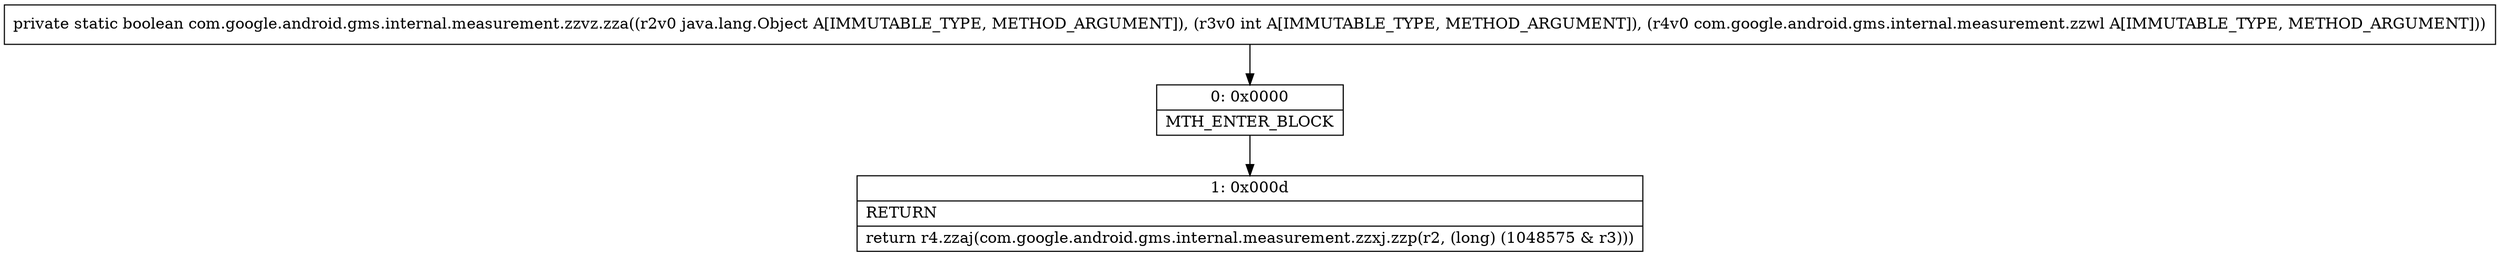 digraph "CFG forcom.google.android.gms.internal.measurement.zzvz.zza(Ljava\/lang\/Object;ILcom\/google\/android\/gms\/internal\/measurement\/zzwl;)Z" {
Node_0 [shape=record,label="{0\:\ 0x0000|MTH_ENTER_BLOCK\l}"];
Node_1 [shape=record,label="{1\:\ 0x000d|RETURN\l|return r4.zzaj(com.google.android.gms.internal.measurement.zzxj.zzp(r2, (long) (1048575 & r3)))\l}"];
MethodNode[shape=record,label="{private static boolean com.google.android.gms.internal.measurement.zzvz.zza((r2v0 java.lang.Object A[IMMUTABLE_TYPE, METHOD_ARGUMENT]), (r3v0 int A[IMMUTABLE_TYPE, METHOD_ARGUMENT]), (r4v0 com.google.android.gms.internal.measurement.zzwl A[IMMUTABLE_TYPE, METHOD_ARGUMENT])) }"];
MethodNode -> Node_0;
Node_0 -> Node_1;
}


